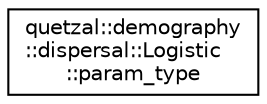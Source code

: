 digraph "Graphical Class Hierarchy"
{
 // LATEX_PDF_SIZE
  edge [fontname="Helvetica",fontsize="10",labelfontname="Helvetica",labelfontsize="10"];
  node [fontname="Helvetica",fontsize="10",shape=record];
  rankdir="LR";
  Node0 [label="quetzal::demography\l::dispersal::Logistic\l::param_type",height=0.2,width=0.4,color="black", fillcolor="white", style="filled",URL="$classquetzal_1_1demography_1_1dispersal_1_1_logistic_1_1param__type.html",tooltip=" "];
}
